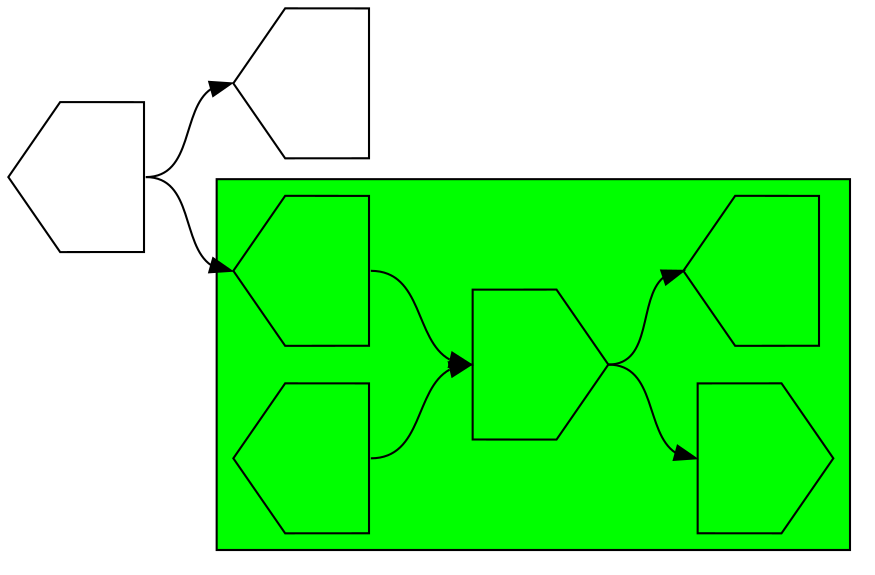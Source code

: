 digraph asm {
	rotate=90;
	edge [headport=n,tailport=s];
subgraph cluster_R1157_10783_13238_766_3580 {
	1157 [label="",height=1,width=1,shape=house];
	10783 [label="",height=1,width=1,shape=house];
	13238 [label="",height=1,width=1,shape=invhouse];
	766 [label="",height=1,width=1,shape=invhouse];
	3580 [label="",height=1,width=1,shape=house];
	style=filled;
	fillcolor=green;
}
	4683 [label="",height=1,width=1,shape=house];
	8535 [label="",height=1,width=1,shape=house];
	1157 -> 13238
	13238 -> 766
	13238 -> 3580
	10783 -> 13238
	4683 -> 1157
	4683 -> 8535
}